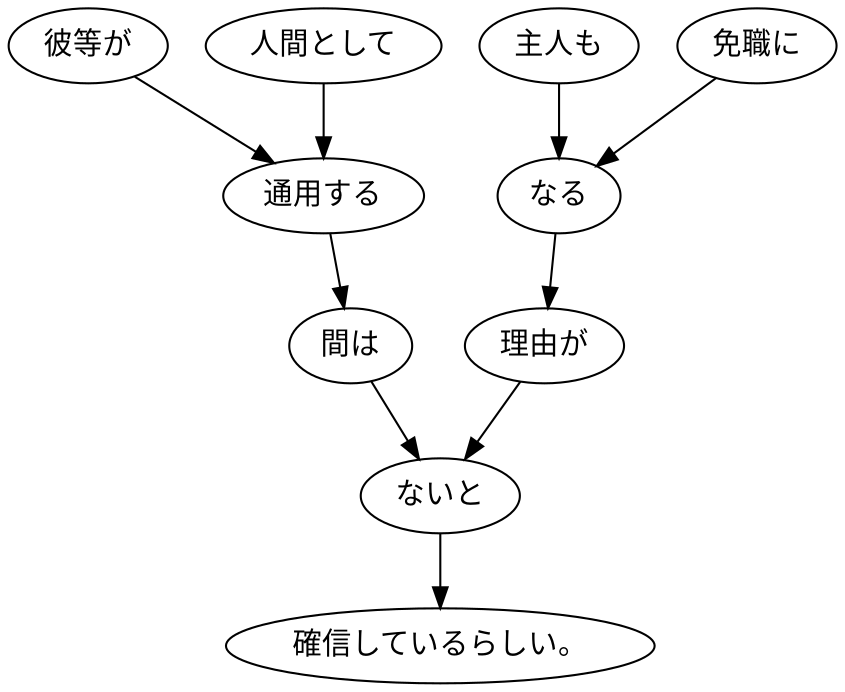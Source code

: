 digraph graph6534 {
	node0 [label="彼等が"];
	node1 [label="人間として"];
	node2 [label="通用する"];
	node3 [label="間は"];
	node4 [label="主人も"];
	node5 [label="免職に"];
	node6 [label="なる"];
	node7 [label="理由が"];
	node8 [label="ないと"];
	node9 [label="確信しているらしい。"];
	node0 -> node2;
	node1 -> node2;
	node2 -> node3;
	node3 -> node8;
	node4 -> node6;
	node5 -> node6;
	node6 -> node7;
	node7 -> node8;
	node8 -> node9;
}
